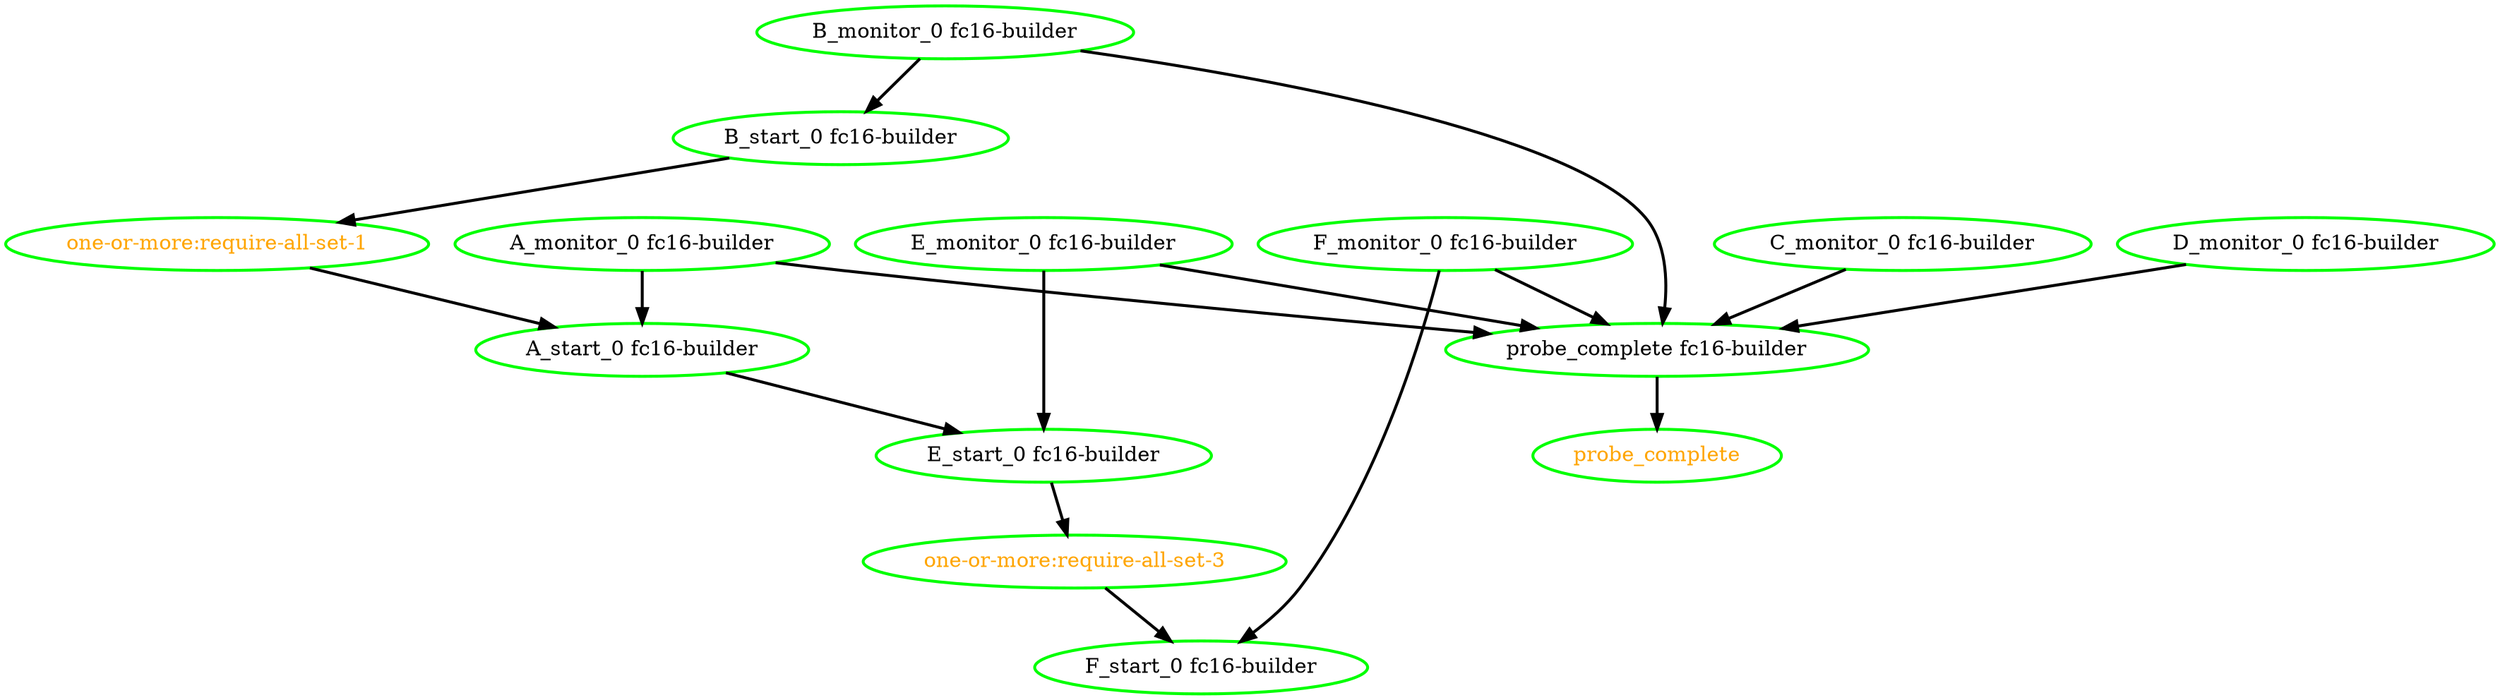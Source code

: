 digraph "g" {
"A_monitor_0 fc16-builder" -> "A_start_0 fc16-builder" [ style = bold]
"A_monitor_0 fc16-builder" -> "probe_complete fc16-builder" [ style = bold]
"A_monitor_0 fc16-builder" [ style=bold color="green" fontcolor="black"]
"A_start_0 fc16-builder" -> "E_start_0 fc16-builder" [ style = bold]
"A_start_0 fc16-builder" [ style=bold color="green" fontcolor="black"]
"B_monitor_0 fc16-builder" -> "B_start_0 fc16-builder" [ style = bold]
"B_monitor_0 fc16-builder" -> "probe_complete fc16-builder" [ style = bold]
"B_monitor_0 fc16-builder" [ style=bold color="green" fontcolor="black"]
"B_start_0 fc16-builder" -> "one-or-more:require-all-set-1" [ style = bold]
"B_start_0 fc16-builder" [ style=bold color="green" fontcolor="black"]
"C_monitor_0 fc16-builder" -> "probe_complete fc16-builder" [ style = bold]
"C_monitor_0 fc16-builder" [ style=bold color="green" fontcolor="black"]
"D_monitor_0 fc16-builder" -> "probe_complete fc16-builder" [ style = bold]
"D_monitor_0 fc16-builder" [ style=bold color="green" fontcolor="black"]
"E_monitor_0 fc16-builder" -> "E_start_0 fc16-builder" [ style = bold]
"E_monitor_0 fc16-builder" -> "probe_complete fc16-builder" [ style = bold]
"E_monitor_0 fc16-builder" [ style=bold color="green" fontcolor="black"]
"E_start_0 fc16-builder" -> "one-or-more:require-all-set-3" [ style = bold]
"E_start_0 fc16-builder" [ style=bold color="green" fontcolor="black"]
"F_monitor_0 fc16-builder" -> "F_start_0 fc16-builder" [ style = bold]
"F_monitor_0 fc16-builder" -> "probe_complete fc16-builder" [ style = bold]
"F_monitor_0 fc16-builder" [ style=bold color="green" fontcolor="black"]
"F_start_0 fc16-builder" [ style=bold color="green" fontcolor="black"]
"one-or-more:require-all-set-1" -> "A_start_0 fc16-builder" [ style = bold]
"one-or-more:require-all-set-1" [ style=bold color="green" fontcolor="orange"]
"one-or-more:require-all-set-3" -> "F_start_0 fc16-builder" [ style = bold]
"one-or-more:require-all-set-3" [ style=bold color="green" fontcolor="orange"]
"probe_complete fc16-builder" -> "probe_complete" [ style = bold]
"probe_complete fc16-builder" [ style=bold color="green" fontcolor="black"]
"probe_complete" [ style=bold color="green" fontcolor="orange"]
}
